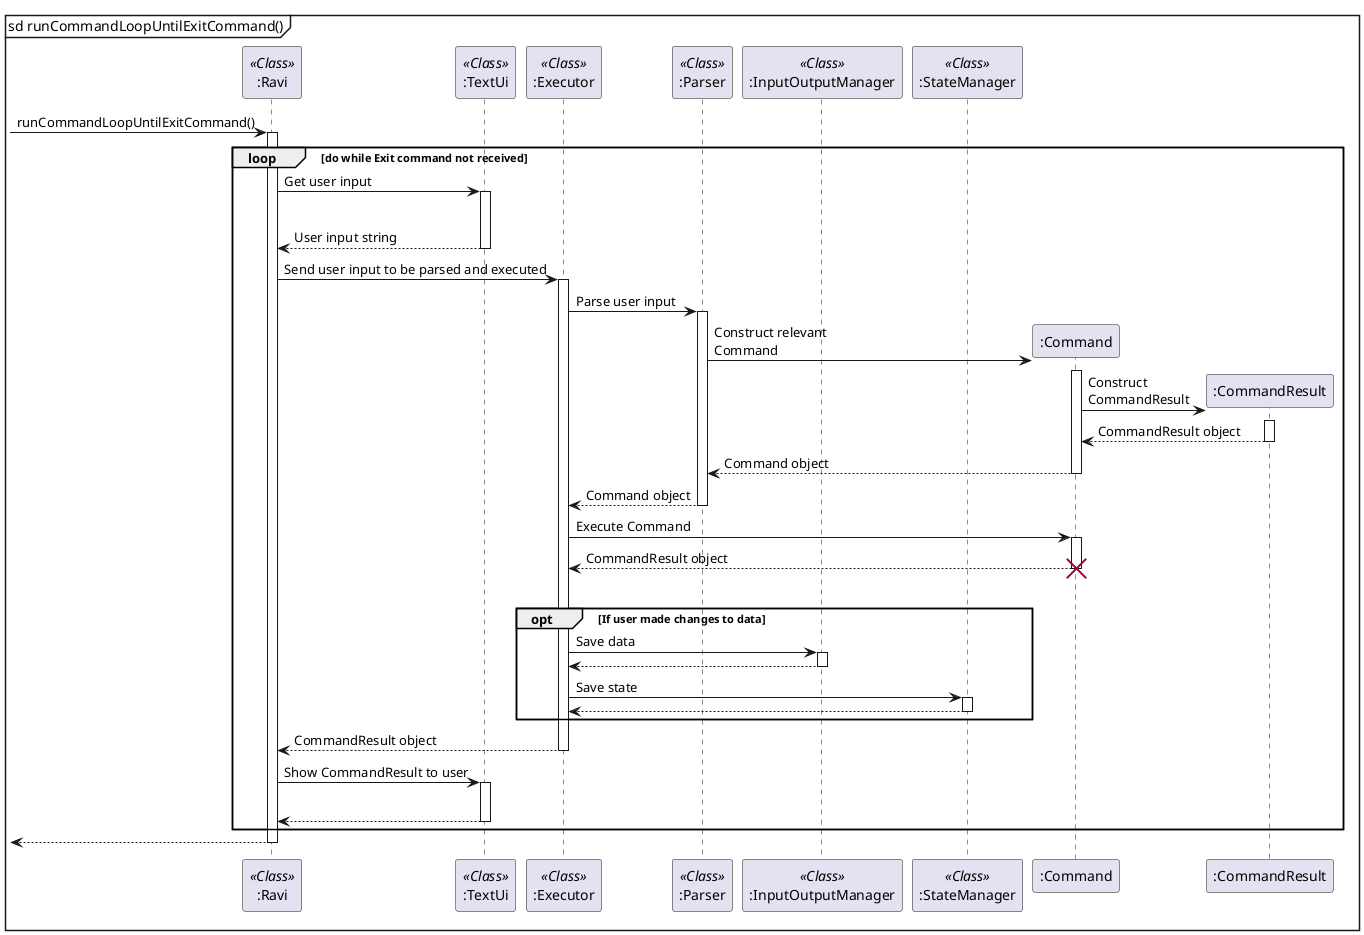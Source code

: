@startuml
mainframe sd runCommandLoopUntilExitCommand()

participant ":Ravi" as Ravi << Class >>
participant ":TextUi" as Ui << Class >>
participant ":Executor" as Ex << Class >>
participant ":Parser" as P << Class >>
participant ":InputOutputManager" as IO << Class >>
participant ":StateManager" as State << Class >>

-> Ravi ++ : runCommandLoopUntilExitCommand()

loop do while Exit command not received

    Ravi -> Ui ++ : Get user input
    |||
    return User input string

    Ravi -> Ex ++ : Send user input to be parsed and executed
        Ex -> P ++ : Parse user input
            P -> ":Command" ** : Construct relevant\nCommand
            activate ":Command"
                ":Command" -> ":CommandResult" ** : Construct\nCommandResult
                activate ":CommandResult"
                return CommandResult object
            return Command object
        return Command object

        Ex -> ":Command" ++ : Execute Command
        return CommandResult object
        destroy ":Command"
        |||

        opt If user made changes to data
            Ex -> IO ++ : Save data
            return

            Ex -> State ++ : Save state
            return
        end opt
    return CommandResult object

    Ravi -> Ui ++ : Show CommandResult to user
    |||
    return

end loop
return

@enduml